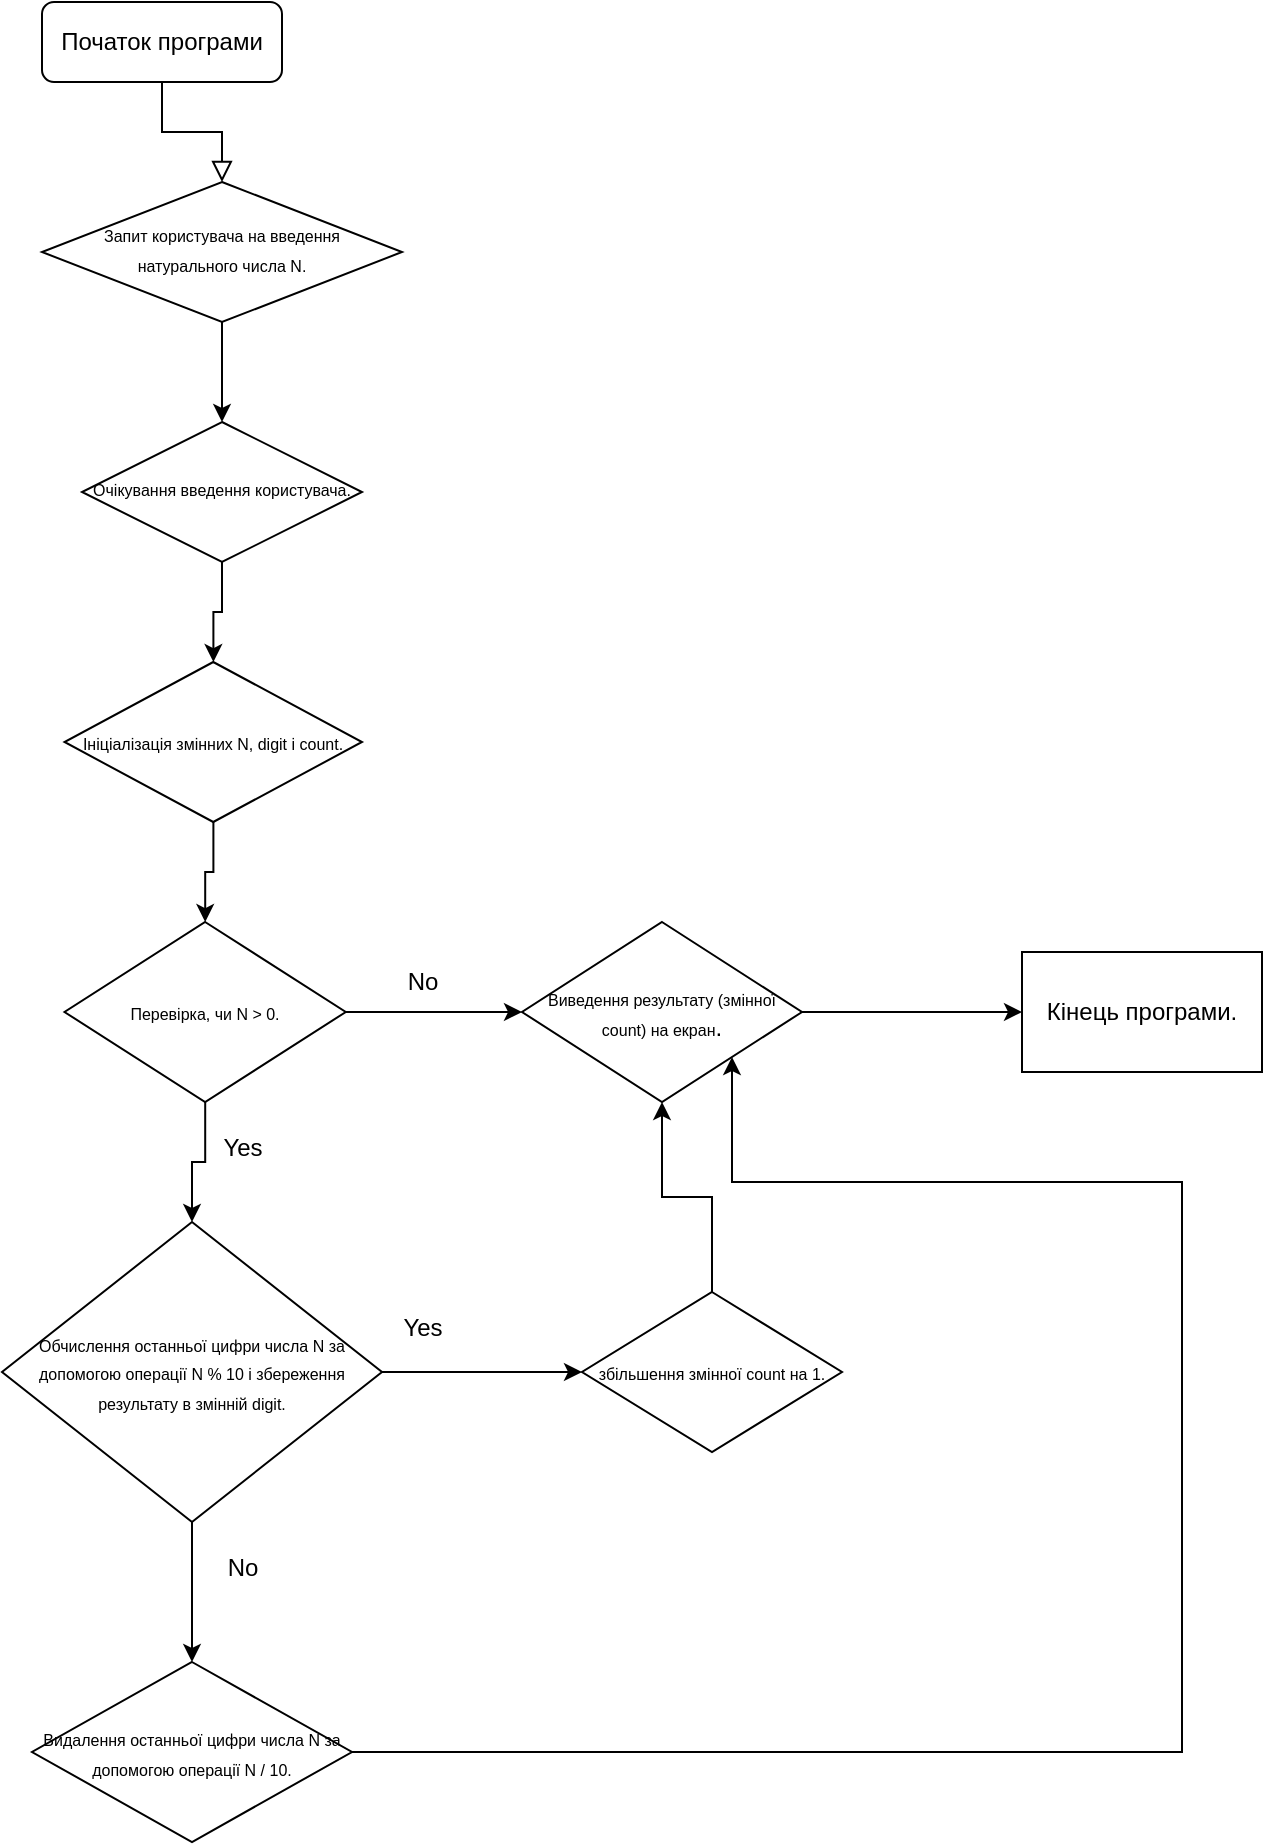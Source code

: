 <mxfile version="22.0.4" type="github">
  <diagram id="C5RBs43oDa-KdzZeNtuy" name="Page-1">
    <mxGraphModel dx="1235" dy="666" grid="1" gridSize="10" guides="1" tooltips="1" connect="1" arrows="1" fold="1" page="1" pageScale="1" pageWidth="1200" pageHeight="1920" math="0" shadow="0">
      <root>
        <mxCell id="WIyWlLk6GJQsqaUBKTNV-0" />
        <mxCell id="WIyWlLk6GJQsqaUBKTNV-1" parent="WIyWlLk6GJQsqaUBKTNV-0" />
        <mxCell id="WIyWlLk6GJQsqaUBKTNV-2" value="" style="rounded=0;html=1;jettySize=auto;orthogonalLoop=1;fontSize=11;endArrow=block;endFill=0;endSize=8;strokeWidth=1;shadow=0;labelBackgroundColor=none;edgeStyle=orthogonalEdgeStyle;" parent="WIyWlLk6GJQsqaUBKTNV-1" source="WIyWlLk6GJQsqaUBKTNV-3" target="WIyWlLk6GJQsqaUBKTNV-6" edge="1">
          <mxGeometry relative="1" as="geometry" />
        </mxCell>
        <mxCell id="WIyWlLk6GJQsqaUBKTNV-3" value="Початок програми" style="rounded=1;whiteSpace=wrap;html=1;fontSize=12;glass=0;strokeWidth=1;shadow=0;" parent="WIyWlLk6GJQsqaUBKTNV-1" vertex="1">
          <mxGeometry x="160" y="80" width="120" height="40" as="geometry" />
        </mxCell>
        <mxCell id="gjr7lVgRsGs27SYCdnKf-11" value="" style="edgeStyle=orthogonalEdgeStyle;rounded=0;orthogonalLoop=1;jettySize=auto;html=1;" edge="1" parent="WIyWlLk6GJQsqaUBKTNV-1" source="WIyWlLk6GJQsqaUBKTNV-6" target="WIyWlLk6GJQsqaUBKTNV-10">
          <mxGeometry relative="1" as="geometry" />
        </mxCell>
        <mxCell id="WIyWlLk6GJQsqaUBKTNV-6" value="&lt;font style=&quot;font-size: 8px;&quot;&gt;Запит користувача на введення натурального числа N.&lt;/font&gt;" style="rhombus;whiteSpace=wrap;html=1;shadow=0;fontFamily=Helvetica;fontSize=12;align=center;strokeWidth=1;spacing=6;spacingTop=-4;" parent="WIyWlLk6GJQsqaUBKTNV-1" vertex="1">
          <mxGeometry x="160" y="170" width="180" height="70" as="geometry" />
        </mxCell>
        <mxCell id="gjr7lVgRsGs27SYCdnKf-12" value="" style="edgeStyle=orthogonalEdgeStyle;rounded=0;orthogonalLoop=1;jettySize=auto;html=1;" edge="1" parent="WIyWlLk6GJQsqaUBKTNV-1" source="WIyWlLk6GJQsqaUBKTNV-10" target="gjr7lVgRsGs27SYCdnKf-8">
          <mxGeometry relative="1" as="geometry" />
        </mxCell>
        <mxCell id="WIyWlLk6GJQsqaUBKTNV-10" value="&lt;font style=&quot;font-size: 8px;&quot;&gt;Очікування введення користувача.&lt;/font&gt;" style="rhombus;whiteSpace=wrap;html=1;shadow=0;fontFamily=Helvetica;fontSize=12;align=center;strokeWidth=1;spacing=6;spacingTop=-4;" parent="WIyWlLk6GJQsqaUBKTNV-1" vertex="1">
          <mxGeometry x="180" y="290" width="140" height="70" as="geometry" />
        </mxCell>
        <mxCell id="gjr7lVgRsGs27SYCdnKf-13" value="" style="edgeStyle=orthogonalEdgeStyle;rounded=0;orthogonalLoop=1;jettySize=auto;html=1;" edge="1" parent="WIyWlLk6GJQsqaUBKTNV-1" source="gjr7lVgRsGs27SYCdnKf-8" target="gjr7lVgRsGs27SYCdnKf-10">
          <mxGeometry relative="1" as="geometry" />
        </mxCell>
        <mxCell id="gjr7lVgRsGs27SYCdnKf-8" value="&lt;font style=&quot;font-size: 8px;&quot;&gt;Ініціалізація змінних N, digit і count.&lt;/font&gt;" style="rhombus;whiteSpace=wrap;html=1;" vertex="1" parent="WIyWlLk6GJQsqaUBKTNV-1">
          <mxGeometry x="171.25" y="410" width="148.75" height="80" as="geometry" />
        </mxCell>
        <mxCell id="gjr7lVgRsGs27SYCdnKf-15" value="" style="edgeStyle=orthogonalEdgeStyle;rounded=0;orthogonalLoop=1;jettySize=auto;html=1;" edge="1" parent="WIyWlLk6GJQsqaUBKTNV-1" source="gjr7lVgRsGs27SYCdnKf-10" target="gjr7lVgRsGs27SYCdnKf-14">
          <mxGeometry relative="1" as="geometry" />
        </mxCell>
        <mxCell id="gjr7lVgRsGs27SYCdnKf-18" value="" style="edgeStyle=orthogonalEdgeStyle;rounded=0;orthogonalLoop=1;jettySize=auto;html=1;" edge="1" parent="WIyWlLk6GJQsqaUBKTNV-1" source="gjr7lVgRsGs27SYCdnKf-10" target="gjr7lVgRsGs27SYCdnKf-17">
          <mxGeometry relative="1" as="geometry" />
        </mxCell>
        <mxCell id="gjr7lVgRsGs27SYCdnKf-10" value="&lt;font style=&quot;font-size: 8px;&quot;&gt;Перевірка, чи N &amp;gt; 0.&lt;/font&gt;" style="rhombus;whiteSpace=wrap;html=1;" vertex="1" parent="WIyWlLk6GJQsqaUBKTNV-1">
          <mxGeometry x="171.25" y="540" width="140.63" height="90" as="geometry" />
        </mxCell>
        <mxCell id="gjr7lVgRsGs27SYCdnKf-31" value="" style="edgeStyle=orthogonalEdgeStyle;rounded=0;orthogonalLoop=1;jettySize=auto;html=1;" edge="1" parent="WIyWlLk6GJQsqaUBKTNV-1" source="gjr7lVgRsGs27SYCdnKf-14">
          <mxGeometry relative="1" as="geometry">
            <mxPoint x="650" y="585" as="targetPoint" />
          </mxGeometry>
        </mxCell>
        <mxCell id="gjr7lVgRsGs27SYCdnKf-14" value="&lt;font style=&quot;font-size: 8px;&quot;&gt;Виведення результату (змінної count) на екран&lt;/font&gt;." style="rhombus;whiteSpace=wrap;html=1;" vertex="1" parent="WIyWlLk6GJQsqaUBKTNV-1">
          <mxGeometry x="400" y="540" width="140" height="90" as="geometry" />
        </mxCell>
        <mxCell id="gjr7lVgRsGs27SYCdnKf-16" value="No" style="text;html=1;align=center;verticalAlign=middle;resizable=0;points=[];autosize=1;strokeColor=none;fillColor=none;" vertex="1" parent="WIyWlLk6GJQsqaUBKTNV-1">
          <mxGeometry x="330" y="555" width="40" height="30" as="geometry" />
        </mxCell>
        <mxCell id="gjr7lVgRsGs27SYCdnKf-21" value="" style="edgeStyle=orthogonalEdgeStyle;rounded=0;orthogonalLoop=1;jettySize=auto;html=1;" edge="1" parent="WIyWlLk6GJQsqaUBKTNV-1" source="gjr7lVgRsGs27SYCdnKf-17" target="gjr7lVgRsGs27SYCdnKf-20">
          <mxGeometry relative="1" as="geometry" />
        </mxCell>
        <mxCell id="gjr7lVgRsGs27SYCdnKf-24" value="" style="edgeStyle=orthogonalEdgeStyle;rounded=0;orthogonalLoop=1;jettySize=auto;html=1;" edge="1" parent="WIyWlLk6GJQsqaUBKTNV-1" source="gjr7lVgRsGs27SYCdnKf-17" target="gjr7lVgRsGs27SYCdnKf-23">
          <mxGeometry relative="1" as="geometry" />
        </mxCell>
        <mxCell id="gjr7lVgRsGs27SYCdnKf-17" value="&lt;font style=&quot;font-size: 8px;&quot;&gt;Обчислення останньої цифри числа N за допомогою операції N % 10 і збереження результату в змінній digit.&lt;/font&gt;" style="rhombus;whiteSpace=wrap;html=1;" vertex="1" parent="WIyWlLk6GJQsqaUBKTNV-1">
          <mxGeometry x="140" y="690" width="190" height="150" as="geometry" />
        </mxCell>
        <mxCell id="gjr7lVgRsGs27SYCdnKf-19" value="Yes" style="text;html=1;align=center;verticalAlign=middle;resizable=0;points=[];autosize=1;strokeColor=none;fillColor=none;" vertex="1" parent="WIyWlLk6GJQsqaUBKTNV-1">
          <mxGeometry x="240" y="638" width="40" height="30" as="geometry" />
        </mxCell>
        <mxCell id="gjr7lVgRsGs27SYCdnKf-34" value="" style="edgeStyle=orthogonalEdgeStyle;rounded=0;orthogonalLoop=1;jettySize=auto;html=1;" edge="1" parent="WIyWlLk6GJQsqaUBKTNV-1" source="gjr7lVgRsGs27SYCdnKf-20" target="gjr7lVgRsGs27SYCdnKf-14">
          <mxGeometry relative="1" as="geometry" />
        </mxCell>
        <mxCell id="gjr7lVgRsGs27SYCdnKf-20" value="&lt;font style=&quot;font-size: 8px;&quot;&gt;збільшення змінної count на 1.&lt;/font&gt;" style="rhombus;whiteSpace=wrap;html=1;" vertex="1" parent="WIyWlLk6GJQsqaUBKTNV-1">
          <mxGeometry x="430" y="725" width="130" height="80" as="geometry" />
        </mxCell>
        <mxCell id="gjr7lVgRsGs27SYCdnKf-22" value="Yes" style="text;html=1;align=center;verticalAlign=middle;resizable=0;points=[];autosize=1;strokeColor=none;fillColor=none;" vertex="1" parent="WIyWlLk6GJQsqaUBKTNV-1">
          <mxGeometry x="330" y="728" width="40" height="30" as="geometry" />
        </mxCell>
        <mxCell id="gjr7lVgRsGs27SYCdnKf-36" value="" style="edgeStyle=orthogonalEdgeStyle;rounded=0;orthogonalLoop=1;jettySize=auto;html=1;entryX=1;entryY=1;entryDx=0;entryDy=0;" edge="1" parent="WIyWlLk6GJQsqaUBKTNV-1" source="gjr7lVgRsGs27SYCdnKf-23" target="gjr7lVgRsGs27SYCdnKf-14">
          <mxGeometry relative="1" as="geometry">
            <mxPoint x="520" y="670" as="targetPoint" />
            <Array as="points">
              <mxPoint x="730" y="955" />
              <mxPoint x="730" y="670" />
              <mxPoint x="505" y="670" />
            </Array>
          </mxGeometry>
        </mxCell>
        <mxCell id="gjr7lVgRsGs27SYCdnKf-23" value="&lt;font style=&quot;font-size: 8px;&quot;&gt;Видалення останньої цифри числа N за допомогою операції N / 10.&lt;/font&gt;" style="rhombus;whiteSpace=wrap;html=1;" vertex="1" parent="WIyWlLk6GJQsqaUBKTNV-1">
          <mxGeometry x="155" y="910" width="160" height="90" as="geometry" />
        </mxCell>
        <mxCell id="gjr7lVgRsGs27SYCdnKf-25" value="No" style="text;html=1;align=center;verticalAlign=middle;resizable=0;points=[];autosize=1;strokeColor=none;fillColor=none;" vertex="1" parent="WIyWlLk6GJQsqaUBKTNV-1">
          <mxGeometry x="240" y="848" width="40" height="30" as="geometry" />
        </mxCell>
        <mxCell id="gjr7lVgRsGs27SYCdnKf-29" value="Кінець програми." style="whiteSpace=wrap;html=1;" vertex="1" parent="WIyWlLk6GJQsqaUBKTNV-1">
          <mxGeometry x="650" y="555" width="120" height="60" as="geometry" />
        </mxCell>
      </root>
    </mxGraphModel>
  </diagram>
</mxfile>
